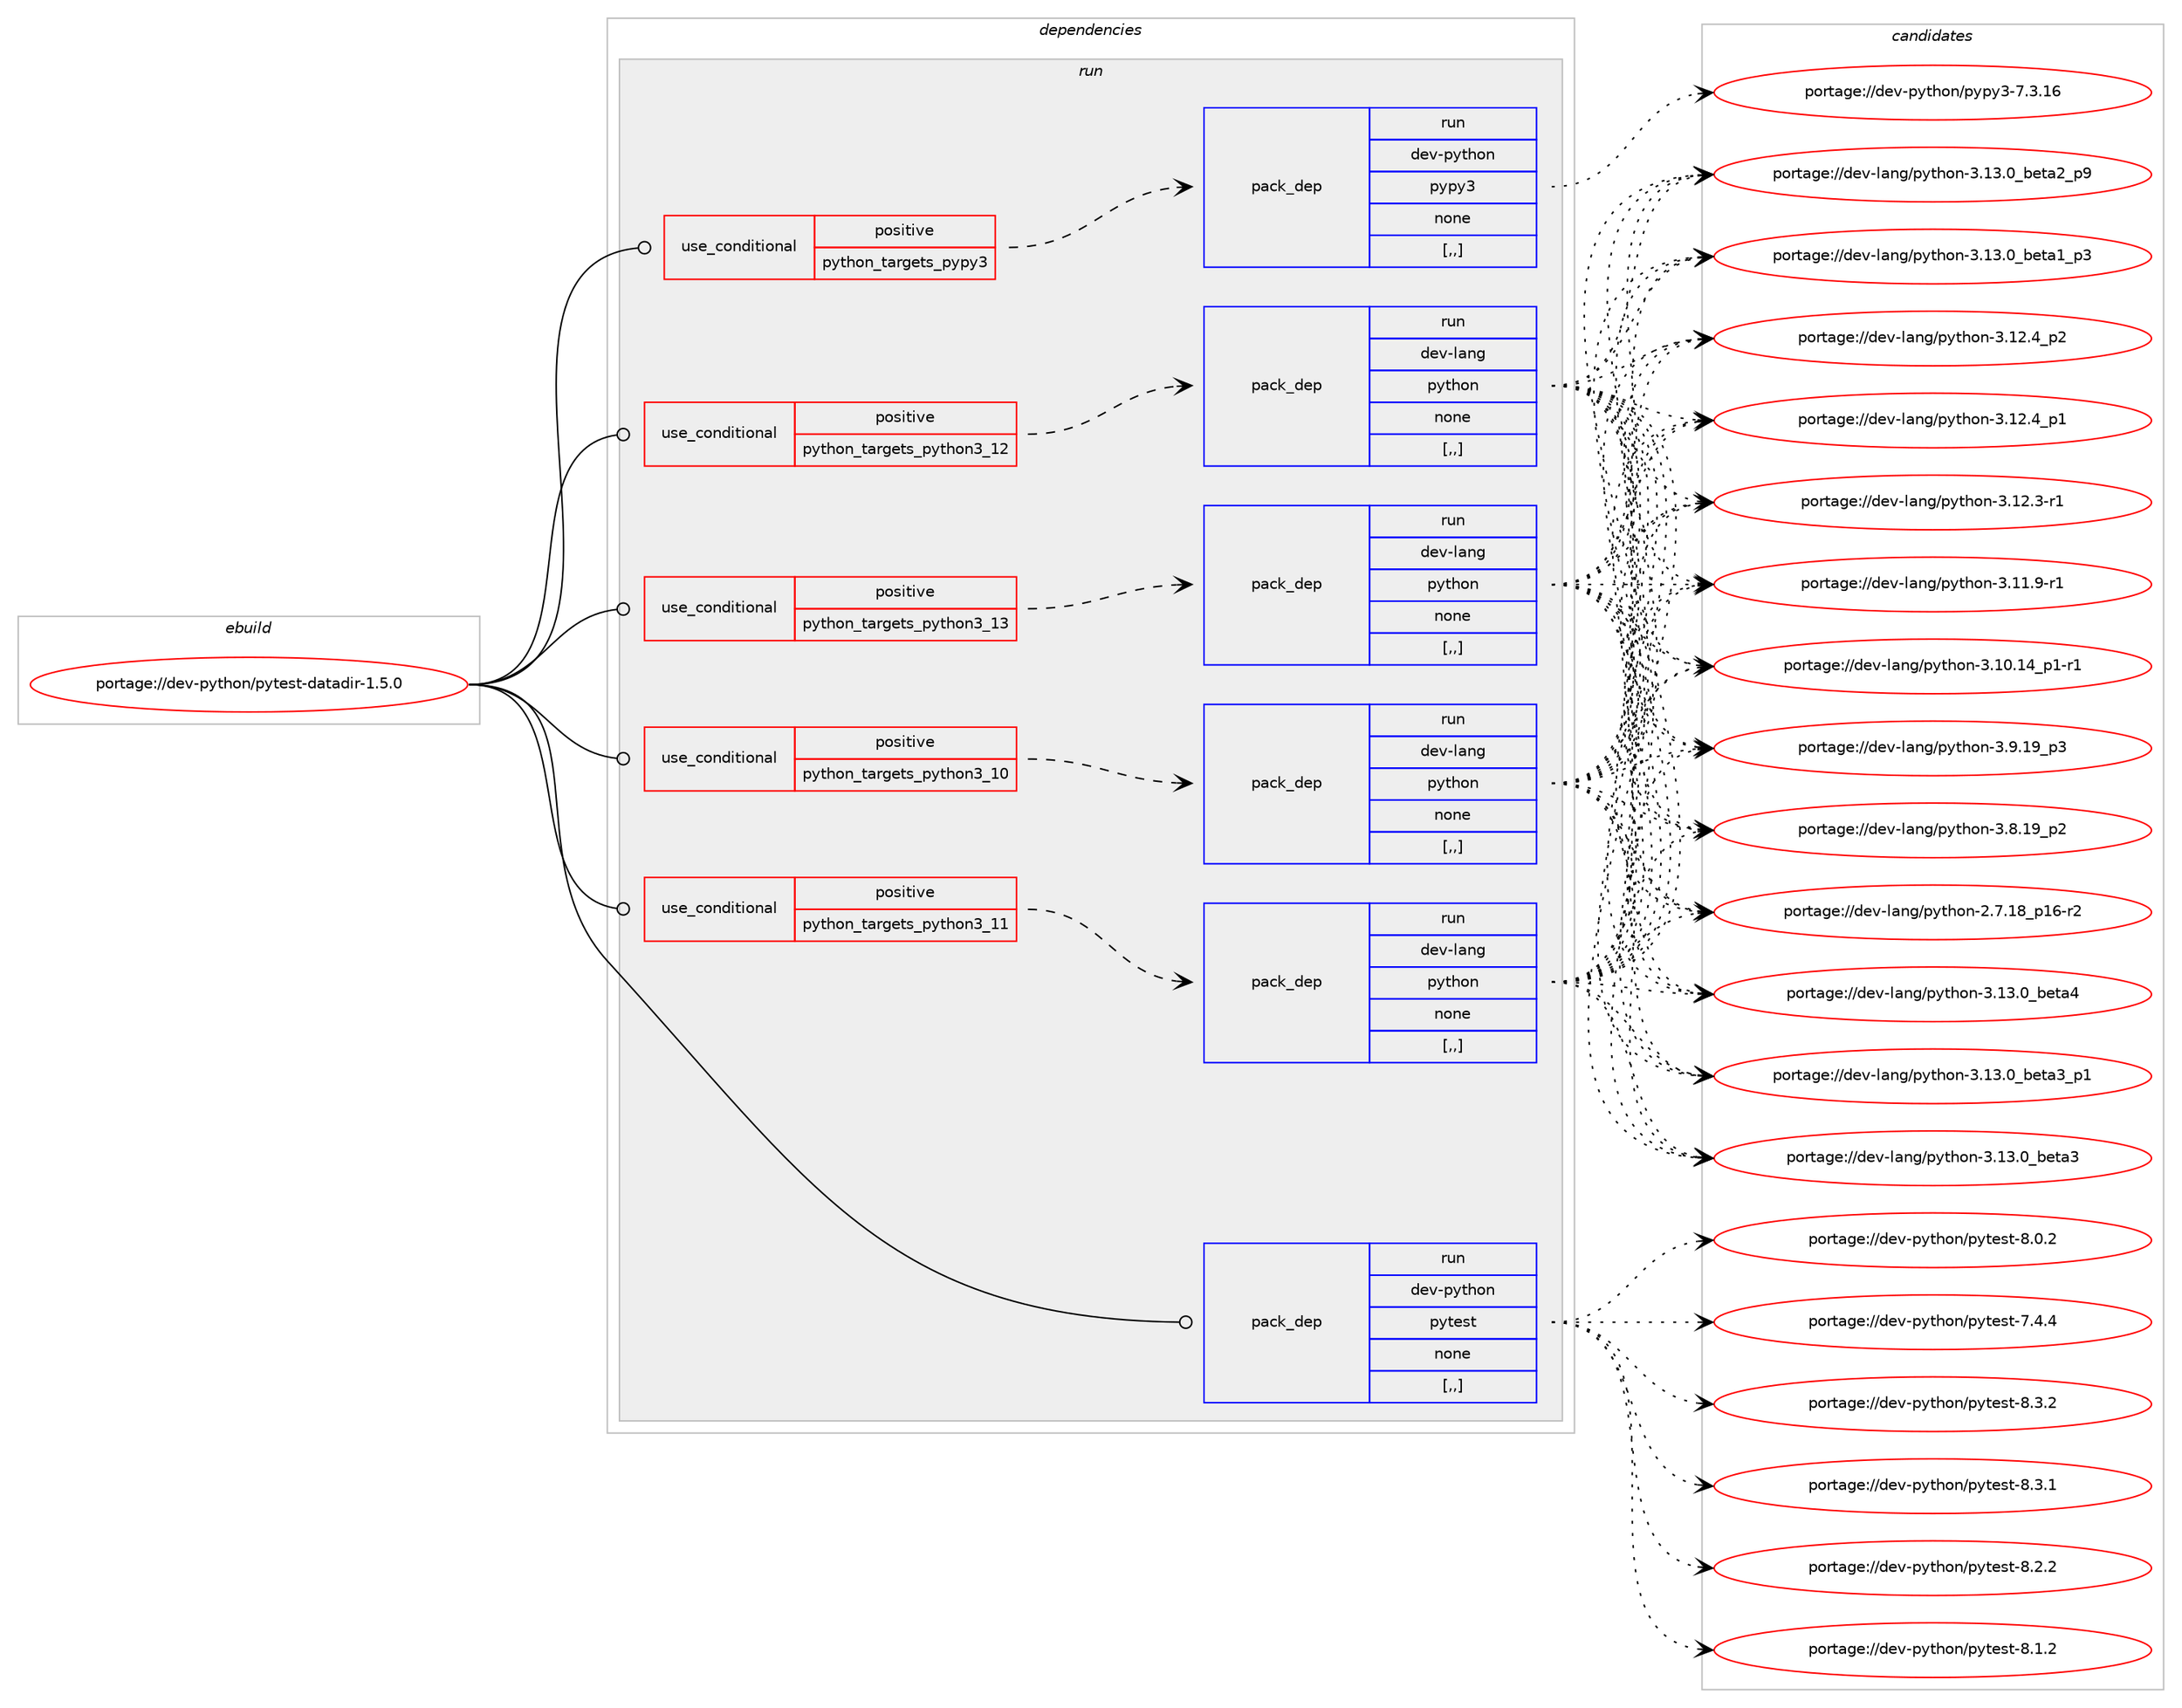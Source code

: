 digraph prolog {

# *************
# Graph options
# *************

newrank=true;
concentrate=true;
compound=true;
graph [rankdir=LR,fontname=Helvetica,fontsize=10,ranksep=1.5];#, ranksep=2.5, nodesep=0.2];
edge  [arrowhead=vee];
node  [fontname=Helvetica,fontsize=10];

# **********
# The ebuild
# **********

subgraph cluster_leftcol {
color=gray;
label=<<i>ebuild</i>>;
id [label="portage://dev-python/pytest-datadir-1.5.0", color=red, width=4, href="../dev-python/pytest-datadir-1.5.0.svg"];
}

# ****************
# The dependencies
# ****************

subgraph cluster_midcol {
color=gray;
label=<<i>dependencies</i>>;
subgraph cluster_compile {
fillcolor="#eeeeee";
style=filled;
label=<<i>compile</i>>;
}
subgraph cluster_compileandrun {
fillcolor="#eeeeee";
style=filled;
label=<<i>compile and run</i>>;
}
subgraph cluster_run {
fillcolor="#eeeeee";
style=filled;
label=<<i>run</i>>;
subgraph cond37895 {
dependency159133 [label=<<TABLE BORDER="0" CELLBORDER="1" CELLSPACING="0" CELLPADDING="4"><TR><TD ROWSPAN="3" CELLPADDING="10">use_conditional</TD></TR><TR><TD>positive</TD></TR><TR><TD>python_targets_pypy3</TD></TR></TABLE>>, shape=none, color=red];
subgraph pack119969 {
dependency159134 [label=<<TABLE BORDER="0" CELLBORDER="1" CELLSPACING="0" CELLPADDING="4" WIDTH="220"><TR><TD ROWSPAN="6" CELLPADDING="30">pack_dep</TD></TR><TR><TD WIDTH="110">run</TD></TR><TR><TD>dev-python</TD></TR><TR><TD>pypy3</TD></TR><TR><TD>none</TD></TR><TR><TD>[,,]</TD></TR></TABLE>>, shape=none, color=blue];
}
dependency159133:e -> dependency159134:w [weight=20,style="dashed",arrowhead="vee"];
}
id:e -> dependency159133:w [weight=20,style="solid",arrowhead="odot"];
subgraph cond37896 {
dependency159135 [label=<<TABLE BORDER="0" CELLBORDER="1" CELLSPACING="0" CELLPADDING="4"><TR><TD ROWSPAN="3" CELLPADDING="10">use_conditional</TD></TR><TR><TD>positive</TD></TR><TR><TD>python_targets_python3_10</TD></TR></TABLE>>, shape=none, color=red];
subgraph pack119970 {
dependency159136 [label=<<TABLE BORDER="0" CELLBORDER="1" CELLSPACING="0" CELLPADDING="4" WIDTH="220"><TR><TD ROWSPAN="6" CELLPADDING="30">pack_dep</TD></TR><TR><TD WIDTH="110">run</TD></TR><TR><TD>dev-lang</TD></TR><TR><TD>python</TD></TR><TR><TD>none</TD></TR><TR><TD>[,,]</TD></TR></TABLE>>, shape=none, color=blue];
}
dependency159135:e -> dependency159136:w [weight=20,style="dashed",arrowhead="vee"];
}
id:e -> dependency159135:w [weight=20,style="solid",arrowhead="odot"];
subgraph cond37897 {
dependency159137 [label=<<TABLE BORDER="0" CELLBORDER="1" CELLSPACING="0" CELLPADDING="4"><TR><TD ROWSPAN="3" CELLPADDING="10">use_conditional</TD></TR><TR><TD>positive</TD></TR><TR><TD>python_targets_python3_11</TD></TR></TABLE>>, shape=none, color=red];
subgraph pack119971 {
dependency159138 [label=<<TABLE BORDER="0" CELLBORDER="1" CELLSPACING="0" CELLPADDING="4" WIDTH="220"><TR><TD ROWSPAN="6" CELLPADDING="30">pack_dep</TD></TR><TR><TD WIDTH="110">run</TD></TR><TR><TD>dev-lang</TD></TR><TR><TD>python</TD></TR><TR><TD>none</TD></TR><TR><TD>[,,]</TD></TR></TABLE>>, shape=none, color=blue];
}
dependency159137:e -> dependency159138:w [weight=20,style="dashed",arrowhead="vee"];
}
id:e -> dependency159137:w [weight=20,style="solid",arrowhead="odot"];
subgraph cond37898 {
dependency159139 [label=<<TABLE BORDER="0" CELLBORDER="1" CELLSPACING="0" CELLPADDING="4"><TR><TD ROWSPAN="3" CELLPADDING="10">use_conditional</TD></TR><TR><TD>positive</TD></TR><TR><TD>python_targets_python3_12</TD></TR></TABLE>>, shape=none, color=red];
subgraph pack119972 {
dependency159140 [label=<<TABLE BORDER="0" CELLBORDER="1" CELLSPACING="0" CELLPADDING="4" WIDTH="220"><TR><TD ROWSPAN="6" CELLPADDING="30">pack_dep</TD></TR><TR><TD WIDTH="110">run</TD></TR><TR><TD>dev-lang</TD></TR><TR><TD>python</TD></TR><TR><TD>none</TD></TR><TR><TD>[,,]</TD></TR></TABLE>>, shape=none, color=blue];
}
dependency159139:e -> dependency159140:w [weight=20,style="dashed",arrowhead="vee"];
}
id:e -> dependency159139:w [weight=20,style="solid",arrowhead="odot"];
subgraph cond37899 {
dependency159141 [label=<<TABLE BORDER="0" CELLBORDER="1" CELLSPACING="0" CELLPADDING="4"><TR><TD ROWSPAN="3" CELLPADDING="10">use_conditional</TD></TR><TR><TD>positive</TD></TR><TR><TD>python_targets_python3_13</TD></TR></TABLE>>, shape=none, color=red];
subgraph pack119973 {
dependency159142 [label=<<TABLE BORDER="0" CELLBORDER="1" CELLSPACING="0" CELLPADDING="4" WIDTH="220"><TR><TD ROWSPAN="6" CELLPADDING="30">pack_dep</TD></TR><TR><TD WIDTH="110">run</TD></TR><TR><TD>dev-lang</TD></TR><TR><TD>python</TD></TR><TR><TD>none</TD></TR><TR><TD>[,,]</TD></TR></TABLE>>, shape=none, color=blue];
}
dependency159141:e -> dependency159142:w [weight=20,style="dashed",arrowhead="vee"];
}
id:e -> dependency159141:w [weight=20,style="solid",arrowhead="odot"];
subgraph pack119974 {
dependency159143 [label=<<TABLE BORDER="0" CELLBORDER="1" CELLSPACING="0" CELLPADDING="4" WIDTH="220"><TR><TD ROWSPAN="6" CELLPADDING="30">pack_dep</TD></TR><TR><TD WIDTH="110">run</TD></TR><TR><TD>dev-python</TD></TR><TR><TD>pytest</TD></TR><TR><TD>none</TD></TR><TR><TD>[,,]</TD></TR></TABLE>>, shape=none, color=blue];
}
id:e -> dependency159143:w [weight=20,style="solid",arrowhead="odot"];
}
}

# **************
# The candidates
# **************

subgraph cluster_choices {
rank=same;
color=gray;
label=<<i>candidates</i>>;

subgraph choice119969 {
color=black;
nodesep=1;
choice10010111845112121116104111110471121211121215145554651464954 [label="portage://dev-python/pypy3-7.3.16", color=red, width=4,href="../dev-python/pypy3-7.3.16.svg"];
dependency159134:e -> choice10010111845112121116104111110471121211121215145554651464954:w [style=dotted,weight="100"];
}
subgraph choice119970 {
color=black;
nodesep=1;
choice1001011184510897110103471121211161041111104551464951464895981011169752 [label="portage://dev-lang/python-3.13.0_beta4", color=red, width=4,href="../dev-lang/python-3.13.0_beta4.svg"];
choice10010111845108971101034711212111610411111045514649514648959810111697519511249 [label="portage://dev-lang/python-3.13.0_beta3_p1", color=red, width=4,href="../dev-lang/python-3.13.0_beta3_p1.svg"];
choice1001011184510897110103471121211161041111104551464951464895981011169751 [label="portage://dev-lang/python-3.13.0_beta3", color=red, width=4,href="../dev-lang/python-3.13.0_beta3.svg"];
choice10010111845108971101034711212111610411111045514649514648959810111697509511257 [label="portage://dev-lang/python-3.13.0_beta2_p9", color=red, width=4,href="../dev-lang/python-3.13.0_beta2_p9.svg"];
choice10010111845108971101034711212111610411111045514649514648959810111697499511251 [label="portage://dev-lang/python-3.13.0_beta1_p3", color=red, width=4,href="../dev-lang/python-3.13.0_beta1_p3.svg"];
choice100101118451089711010347112121116104111110455146495046529511250 [label="portage://dev-lang/python-3.12.4_p2", color=red, width=4,href="../dev-lang/python-3.12.4_p2.svg"];
choice100101118451089711010347112121116104111110455146495046529511249 [label="portage://dev-lang/python-3.12.4_p1", color=red, width=4,href="../dev-lang/python-3.12.4_p1.svg"];
choice100101118451089711010347112121116104111110455146495046514511449 [label="portage://dev-lang/python-3.12.3-r1", color=red, width=4,href="../dev-lang/python-3.12.3-r1.svg"];
choice100101118451089711010347112121116104111110455146494946574511449 [label="portage://dev-lang/python-3.11.9-r1", color=red, width=4,href="../dev-lang/python-3.11.9-r1.svg"];
choice100101118451089711010347112121116104111110455146494846495295112494511449 [label="portage://dev-lang/python-3.10.14_p1-r1", color=red, width=4,href="../dev-lang/python-3.10.14_p1-r1.svg"];
choice100101118451089711010347112121116104111110455146574649579511251 [label="portage://dev-lang/python-3.9.19_p3", color=red, width=4,href="../dev-lang/python-3.9.19_p3.svg"];
choice100101118451089711010347112121116104111110455146564649579511250 [label="portage://dev-lang/python-3.8.19_p2", color=red, width=4,href="../dev-lang/python-3.8.19_p2.svg"];
choice100101118451089711010347112121116104111110455046554649569511249544511450 [label="portage://dev-lang/python-2.7.18_p16-r2", color=red, width=4,href="../dev-lang/python-2.7.18_p16-r2.svg"];
dependency159136:e -> choice1001011184510897110103471121211161041111104551464951464895981011169752:w [style=dotted,weight="100"];
dependency159136:e -> choice10010111845108971101034711212111610411111045514649514648959810111697519511249:w [style=dotted,weight="100"];
dependency159136:e -> choice1001011184510897110103471121211161041111104551464951464895981011169751:w [style=dotted,weight="100"];
dependency159136:e -> choice10010111845108971101034711212111610411111045514649514648959810111697509511257:w [style=dotted,weight="100"];
dependency159136:e -> choice10010111845108971101034711212111610411111045514649514648959810111697499511251:w [style=dotted,weight="100"];
dependency159136:e -> choice100101118451089711010347112121116104111110455146495046529511250:w [style=dotted,weight="100"];
dependency159136:e -> choice100101118451089711010347112121116104111110455146495046529511249:w [style=dotted,weight="100"];
dependency159136:e -> choice100101118451089711010347112121116104111110455146495046514511449:w [style=dotted,weight="100"];
dependency159136:e -> choice100101118451089711010347112121116104111110455146494946574511449:w [style=dotted,weight="100"];
dependency159136:e -> choice100101118451089711010347112121116104111110455146494846495295112494511449:w [style=dotted,weight="100"];
dependency159136:e -> choice100101118451089711010347112121116104111110455146574649579511251:w [style=dotted,weight="100"];
dependency159136:e -> choice100101118451089711010347112121116104111110455146564649579511250:w [style=dotted,weight="100"];
dependency159136:e -> choice100101118451089711010347112121116104111110455046554649569511249544511450:w [style=dotted,weight="100"];
}
subgraph choice119971 {
color=black;
nodesep=1;
choice1001011184510897110103471121211161041111104551464951464895981011169752 [label="portage://dev-lang/python-3.13.0_beta4", color=red, width=4,href="../dev-lang/python-3.13.0_beta4.svg"];
choice10010111845108971101034711212111610411111045514649514648959810111697519511249 [label="portage://dev-lang/python-3.13.0_beta3_p1", color=red, width=4,href="../dev-lang/python-3.13.0_beta3_p1.svg"];
choice1001011184510897110103471121211161041111104551464951464895981011169751 [label="portage://dev-lang/python-3.13.0_beta3", color=red, width=4,href="../dev-lang/python-3.13.0_beta3.svg"];
choice10010111845108971101034711212111610411111045514649514648959810111697509511257 [label="portage://dev-lang/python-3.13.0_beta2_p9", color=red, width=4,href="../dev-lang/python-3.13.0_beta2_p9.svg"];
choice10010111845108971101034711212111610411111045514649514648959810111697499511251 [label="portage://dev-lang/python-3.13.0_beta1_p3", color=red, width=4,href="../dev-lang/python-3.13.0_beta1_p3.svg"];
choice100101118451089711010347112121116104111110455146495046529511250 [label="portage://dev-lang/python-3.12.4_p2", color=red, width=4,href="../dev-lang/python-3.12.4_p2.svg"];
choice100101118451089711010347112121116104111110455146495046529511249 [label="portage://dev-lang/python-3.12.4_p1", color=red, width=4,href="../dev-lang/python-3.12.4_p1.svg"];
choice100101118451089711010347112121116104111110455146495046514511449 [label="portage://dev-lang/python-3.12.3-r1", color=red, width=4,href="../dev-lang/python-3.12.3-r1.svg"];
choice100101118451089711010347112121116104111110455146494946574511449 [label="portage://dev-lang/python-3.11.9-r1", color=red, width=4,href="../dev-lang/python-3.11.9-r1.svg"];
choice100101118451089711010347112121116104111110455146494846495295112494511449 [label="portage://dev-lang/python-3.10.14_p1-r1", color=red, width=4,href="../dev-lang/python-3.10.14_p1-r1.svg"];
choice100101118451089711010347112121116104111110455146574649579511251 [label="portage://dev-lang/python-3.9.19_p3", color=red, width=4,href="../dev-lang/python-3.9.19_p3.svg"];
choice100101118451089711010347112121116104111110455146564649579511250 [label="portage://dev-lang/python-3.8.19_p2", color=red, width=4,href="../dev-lang/python-3.8.19_p2.svg"];
choice100101118451089711010347112121116104111110455046554649569511249544511450 [label="portage://dev-lang/python-2.7.18_p16-r2", color=red, width=4,href="../dev-lang/python-2.7.18_p16-r2.svg"];
dependency159138:e -> choice1001011184510897110103471121211161041111104551464951464895981011169752:w [style=dotted,weight="100"];
dependency159138:e -> choice10010111845108971101034711212111610411111045514649514648959810111697519511249:w [style=dotted,weight="100"];
dependency159138:e -> choice1001011184510897110103471121211161041111104551464951464895981011169751:w [style=dotted,weight="100"];
dependency159138:e -> choice10010111845108971101034711212111610411111045514649514648959810111697509511257:w [style=dotted,weight="100"];
dependency159138:e -> choice10010111845108971101034711212111610411111045514649514648959810111697499511251:w [style=dotted,weight="100"];
dependency159138:e -> choice100101118451089711010347112121116104111110455146495046529511250:w [style=dotted,weight="100"];
dependency159138:e -> choice100101118451089711010347112121116104111110455146495046529511249:w [style=dotted,weight="100"];
dependency159138:e -> choice100101118451089711010347112121116104111110455146495046514511449:w [style=dotted,weight="100"];
dependency159138:e -> choice100101118451089711010347112121116104111110455146494946574511449:w [style=dotted,weight="100"];
dependency159138:e -> choice100101118451089711010347112121116104111110455146494846495295112494511449:w [style=dotted,weight="100"];
dependency159138:e -> choice100101118451089711010347112121116104111110455146574649579511251:w [style=dotted,weight="100"];
dependency159138:e -> choice100101118451089711010347112121116104111110455146564649579511250:w [style=dotted,weight="100"];
dependency159138:e -> choice100101118451089711010347112121116104111110455046554649569511249544511450:w [style=dotted,weight="100"];
}
subgraph choice119972 {
color=black;
nodesep=1;
choice1001011184510897110103471121211161041111104551464951464895981011169752 [label="portage://dev-lang/python-3.13.0_beta4", color=red, width=4,href="../dev-lang/python-3.13.0_beta4.svg"];
choice10010111845108971101034711212111610411111045514649514648959810111697519511249 [label="portage://dev-lang/python-3.13.0_beta3_p1", color=red, width=4,href="../dev-lang/python-3.13.0_beta3_p1.svg"];
choice1001011184510897110103471121211161041111104551464951464895981011169751 [label="portage://dev-lang/python-3.13.0_beta3", color=red, width=4,href="../dev-lang/python-3.13.0_beta3.svg"];
choice10010111845108971101034711212111610411111045514649514648959810111697509511257 [label="portage://dev-lang/python-3.13.0_beta2_p9", color=red, width=4,href="../dev-lang/python-3.13.0_beta2_p9.svg"];
choice10010111845108971101034711212111610411111045514649514648959810111697499511251 [label="portage://dev-lang/python-3.13.0_beta1_p3", color=red, width=4,href="../dev-lang/python-3.13.0_beta1_p3.svg"];
choice100101118451089711010347112121116104111110455146495046529511250 [label="portage://dev-lang/python-3.12.4_p2", color=red, width=4,href="../dev-lang/python-3.12.4_p2.svg"];
choice100101118451089711010347112121116104111110455146495046529511249 [label="portage://dev-lang/python-3.12.4_p1", color=red, width=4,href="../dev-lang/python-3.12.4_p1.svg"];
choice100101118451089711010347112121116104111110455146495046514511449 [label="portage://dev-lang/python-3.12.3-r1", color=red, width=4,href="../dev-lang/python-3.12.3-r1.svg"];
choice100101118451089711010347112121116104111110455146494946574511449 [label="portage://dev-lang/python-3.11.9-r1", color=red, width=4,href="../dev-lang/python-3.11.9-r1.svg"];
choice100101118451089711010347112121116104111110455146494846495295112494511449 [label="portage://dev-lang/python-3.10.14_p1-r1", color=red, width=4,href="../dev-lang/python-3.10.14_p1-r1.svg"];
choice100101118451089711010347112121116104111110455146574649579511251 [label="portage://dev-lang/python-3.9.19_p3", color=red, width=4,href="../dev-lang/python-3.9.19_p3.svg"];
choice100101118451089711010347112121116104111110455146564649579511250 [label="portage://dev-lang/python-3.8.19_p2", color=red, width=4,href="../dev-lang/python-3.8.19_p2.svg"];
choice100101118451089711010347112121116104111110455046554649569511249544511450 [label="portage://dev-lang/python-2.7.18_p16-r2", color=red, width=4,href="../dev-lang/python-2.7.18_p16-r2.svg"];
dependency159140:e -> choice1001011184510897110103471121211161041111104551464951464895981011169752:w [style=dotted,weight="100"];
dependency159140:e -> choice10010111845108971101034711212111610411111045514649514648959810111697519511249:w [style=dotted,weight="100"];
dependency159140:e -> choice1001011184510897110103471121211161041111104551464951464895981011169751:w [style=dotted,weight="100"];
dependency159140:e -> choice10010111845108971101034711212111610411111045514649514648959810111697509511257:w [style=dotted,weight="100"];
dependency159140:e -> choice10010111845108971101034711212111610411111045514649514648959810111697499511251:w [style=dotted,weight="100"];
dependency159140:e -> choice100101118451089711010347112121116104111110455146495046529511250:w [style=dotted,weight="100"];
dependency159140:e -> choice100101118451089711010347112121116104111110455146495046529511249:w [style=dotted,weight="100"];
dependency159140:e -> choice100101118451089711010347112121116104111110455146495046514511449:w [style=dotted,weight="100"];
dependency159140:e -> choice100101118451089711010347112121116104111110455146494946574511449:w [style=dotted,weight="100"];
dependency159140:e -> choice100101118451089711010347112121116104111110455146494846495295112494511449:w [style=dotted,weight="100"];
dependency159140:e -> choice100101118451089711010347112121116104111110455146574649579511251:w [style=dotted,weight="100"];
dependency159140:e -> choice100101118451089711010347112121116104111110455146564649579511250:w [style=dotted,weight="100"];
dependency159140:e -> choice100101118451089711010347112121116104111110455046554649569511249544511450:w [style=dotted,weight="100"];
}
subgraph choice119973 {
color=black;
nodesep=1;
choice1001011184510897110103471121211161041111104551464951464895981011169752 [label="portage://dev-lang/python-3.13.0_beta4", color=red, width=4,href="../dev-lang/python-3.13.0_beta4.svg"];
choice10010111845108971101034711212111610411111045514649514648959810111697519511249 [label="portage://dev-lang/python-3.13.0_beta3_p1", color=red, width=4,href="../dev-lang/python-3.13.0_beta3_p1.svg"];
choice1001011184510897110103471121211161041111104551464951464895981011169751 [label="portage://dev-lang/python-3.13.0_beta3", color=red, width=4,href="../dev-lang/python-3.13.0_beta3.svg"];
choice10010111845108971101034711212111610411111045514649514648959810111697509511257 [label="portage://dev-lang/python-3.13.0_beta2_p9", color=red, width=4,href="../dev-lang/python-3.13.0_beta2_p9.svg"];
choice10010111845108971101034711212111610411111045514649514648959810111697499511251 [label="portage://dev-lang/python-3.13.0_beta1_p3", color=red, width=4,href="../dev-lang/python-3.13.0_beta1_p3.svg"];
choice100101118451089711010347112121116104111110455146495046529511250 [label="portage://dev-lang/python-3.12.4_p2", color=red, width=4,href="../dev-lang/python-3.12.4_p2.svg"];
choice100101118451089711010347112121116104111110455146495046529511249 [label="portage://dev-lang/python-3.12.4_p1", color=red, width=4,href="../dev-lang/python-3.12.4_p1.svg"];
choice100101118451089711010347112121116104111110455146495046514511449 [label="portage://dev-lang/python-3.12.3-r1", color=red, width=4,href="../dev-lang/python-3.12.3-r1.svg"];
choice100101118451089711010347112121116104111110455146494946574511449 [label="portage://dev-lang/python-3.11.9-r1", color=red, width=4,href="../dev-lang/python-3.11.9-r1.svg"];
choice100101118451089711010347112121116104111110455146494846495295112494511449 [label="portage://dev-lang/python-3.10.14_p1-r1", color=red, width=4,href="../dev-lang/python-3.10.14_p1-r1.svg"];
choice100101118451089711010347112121116104111110455146574649579511251 [label="portage://dev-lang/python-3.9.19_p3", color=red, width=4,href="../dev-lang/python-3.9.19_p3.svg"];
choice100101118451089711010347112121116104111110455146564649579511250 [label="portage://dev-lang/python-3.8.19_p2", color=red, width=4,href="../dev-lang/python-3.8.19_p2.svg"];
choice100101118451089711010347112121116104111110455046554649569511249544511450 [label="portage://dev-lang/python-2.7.18_p16-r2", color=red, width=4,href="../dev-lang/python-2.7.18_p16-r2.svg"];
dependency159142:e -> choice1001011184510897110103471121211161041111104551464951464895981011169752:w [style=dotted,weight="100"];
dependency159142:e -> choice10010111845108971101034711212111610411111045514649514648959810111697519511249:w [style=dotted,weight="100"];
dependency159142:e -> choice1001011184510897110103471121211161041111104551464951464895981011169751:w [style=dotted,weight="100"];
dependency159142:e -> choice10010111845108971101034711212111610411111045514649514648959810111697509511257:w [style=dotted,weight="100"];
dependency159142:e -> choice10010111845108971101034711212111610411111045514649514648959810111697499511251:w [style=dotted,weight="100"];
dependency159142:e -> choice100101118451089711010347112121116104111110455146495046529511250:w [style=dotted,weight="100"];
dependency159142:e -> choice100101118451089711010347112121116104111110455146495046529511249:w [style=dotted,weight="100"];
dependency159142:e -> choice100101118451089711010347112121116104111110455146495046514511449:w [style=dotted,weight="100"];
dependency159142:e -> choice100101118451089711010347112121116104111110455146494946574511449:w [style=dotted,weight="100"];
dependency159142:e -> choice100101118451089711010347112121116104111110455146494846495295112494511449:w [style=dotted,weight="100"];
dependency159142:e -> choice100101118451089711010347112121116104111110455146574649579511251:w [style=dotted,weight="100"];
dependency159142:e -> choice100101118451089711010347112121116104111110455146564649579511250:w [style=dotted,weight="100"];
dependency159142:e -> choice100101118451089711010347112121116104111110455046554649569511249544511450:w [style=dotted,weight="100"];
}
subgraph choice119974 {
color=black;
nodesep=1;
choice1001011184511212111610411111047112121116101115116455646514650 [label="portage://dev-python/pytest-8.3.2", color=red, width=4,href="../dev-python/pytest-8.3.2.svg"];
choice1001011184511212111610411111047112121116101115116455646514649 [label="portage://dev-python/pytest-8.3.1", color=red, width=4,href="../dev-python/pytest-8.3.1.svg"];
choice1001011184511212111610411111047112121116101115116455646504650 [label="portage://dev-python/pytest-8.2.2", color=red, width=4,href="../dev-python/pytest-8.2.2.svg"];
choice1001011184511212111610411111047112121116101115116455646494650 [label="portage://dev-python/pytest-8.1.2", color=red, width=4,href="../dev-python/pytest-8.1.2.svg"];
choice1001011184511212111610411111047112121116101115116455646484650 [label="portage://dev-python/pytest-8.0.2", color=red, width=4,href="../dev-python/pytest-8.0.2.svg"];
choice1001011184511212111610411111047112121116101115116455546524652 [label="portage://dev-python/pytest-7.4.4", color=red, width=4,href="../dev-python/pytest-7.4.4.svg"];
dependency159143:e -> choice1001011184511212111610411111047112121116101115116455646514650:w [style=dotted,weight="100"];
dependency159143:e -> choice1001011184511212111610411111047112121116101115116455646514649:w [style=dotted,weight="100"];
dependency159143:e -> choice1001011184511212111610411111047112121116101115116455646504650:w [style=dotted,weight="100"];
dependency159143:e -> choice1001011184511212111610411111047112121116101115116455646494650:w [style=dotted,weight="100"];
dependency159143:e -> choice1001011184511212111610411111047112121116101115116455646484650:w [style=dotted,weight="100"];
dependency159143:e -> choice1001011184511212111610411111047112121116101115116455546524652:w [style=dotted,weight="100"];
}
}

}
